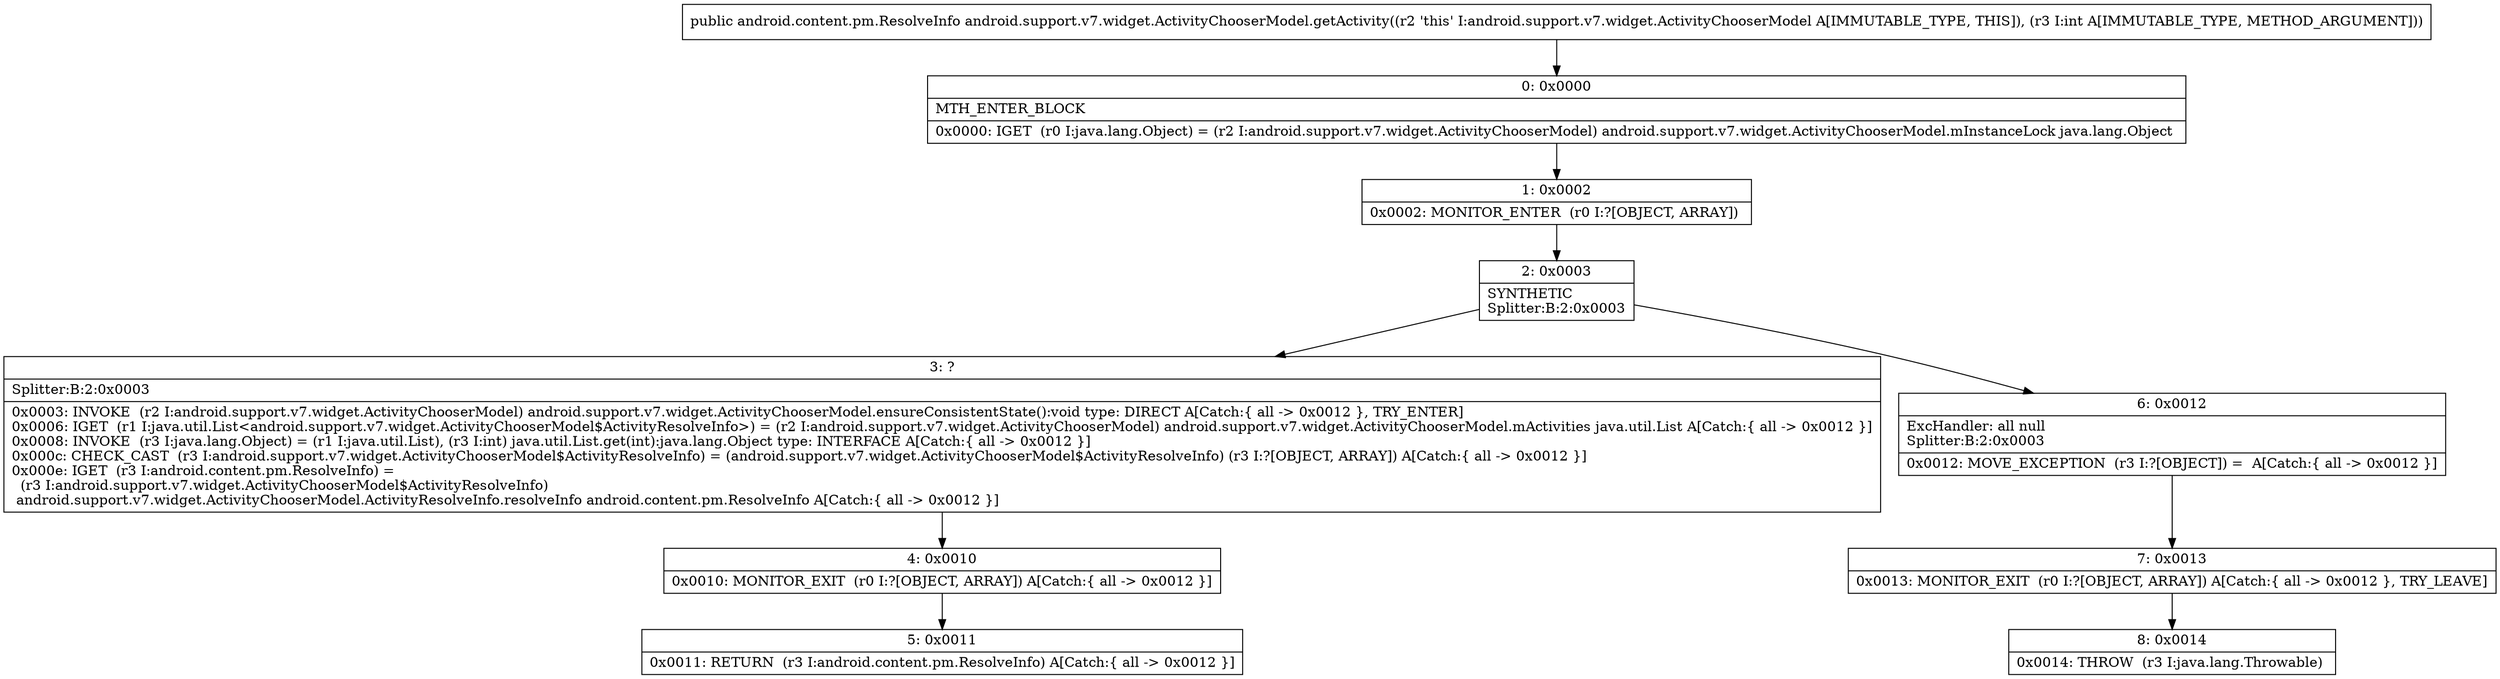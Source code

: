 digraph "CFG forandroid.support.v7.widget.ActivityChooserModel.getActivity(I)Landroid\/content\/pm\/ResolveInfo;" {
Node_0 [shape=record,label="{0\:\ 0x0000|MTH_ENTER_BLOCK\l|0x0000: IGET  (r0 I:java.lang.Object) = (r2 I:android.support.v7.widget.ActivityChooserModel) android.support.v7.widget.ActivityChooserModel.mInstanceLock java.lang.Object \l}"];
Node_1 [shape=record,label="{1\:\ 0x0002|0x0002: MONITOR_ENTER  (r0 I:?[OBJECT, ARRAY]) \l}"];
Node_2 [shape=record,label="{2\:\ 0x0003|SYNTHETIC\lSplitter:B:2:0x0003\l}"];
Node_3 [shape=record,label="{3\:\ ?|Splitter:B:2:0x0003\l|0x0003: INVOKE  (r2 I:android.support.v7.widget.ActivityChooserModel) android.support.v7.widget.ActivityChooserModel.ensureConsistentState():void type: DIRECT A[Catch:\{ all \-\> 0x0012 \}, TRY_ENTER]\l0x0006: IGET  (r1 I:java.util.List\<android.support.v7.widget.ActivityChooserModel$ActivityResolveInfo\>) = (r2 I:android.support.v7.widget.ActivityChooserModel) android.support.v7.widget.ActivityChooserModel.mActivities java.util.List A[Catch:\{ all \-\> 0x0012 \}]\l0x0008: INVOKE  (r3 I:java.lang.Object) = (r1 I:java.util.List), (r3 I:int) java.util.List.get(int):java.lang.Object type: INTERFACE A[Catch:\{ all \-\> 0x0012 \}]\l0x000c: CHECK_CAST  (r3 I:android.support.v7.widget.ActivityChooserModel$ActivityResolveInfo) = (android.support.v7.widget.ActivityChooserModel$ActivityResolveInfo) (r3 I:?[OBJECT, ARRAY]) A[Catch:\{ all \-\> 0x0012 \}]\l0x000e: IGET  (r3 I:android.content.pm.ResolveInfo) = \l  (r3 I:android.support.v7.widget.ActivityChooserModel$ActivityResolveInfo)\l android.support.v7.widget.ActivityChooserModel.ActivityResolveInfo.resolveInfo android.content.pm.ResolveInfo A[Catch:\{ all \-\> 0x0012 \}]\l}"];
Node_4 [shape=record,label="{4\:\ 0x0010|0x0010: MONITOR_EXIT  (r0 I:?[OBJECT, ARRAY]) A[Catch:\{ all \-\> 0x0012 \}]\l}"];
Node_5 [shape=record,label="{5\:\ 0x0011|0x0011: RETURN  (r3 I:android.content.pm.ResolveInfo) A[Catch:\{ all \-\> 0x0012 \}]\l}"];
Node_6 [shape=record,label="{6\:\ 0x0012|ExcHandler: all null\lSplitter:B:2:0x0003\l|0x0012: MOVE_EXCEPTION  (r3 I:?[OBJECT]) =  A[Catch:\{ all \-\> 0x0012 \}]\l}"];
Node_7 [shape=record,label="{7\:\ 0x0013|0x0013: MONITOR_EXIT  (r0 I:?[OBJECT, ARRAY]) A[Catch:\{ all \-\> 0x0012 \}, TRY_LEAVE]\l}"];
Node_8 [shape=record,label="{8\:\ 0x0014|0x0014: THROW  (r3 I:java.lang.Throwable) \l}"];
MethodNode[shape=record,label="{public android.content.pm.ResolveInfo android.support.v7.widget.ActivityChooserModel.getActivity((r2 'this' I:android.support.v7.widget.ActivityChooserModel A[IMMUTABLE_TYPE, THIS]), (r3 I:int A[IMMUTABLE_TYPE, METHOD_ARGUMENT])) }"];
MethodNode -> Node_0;
Node_0 -> Node_1;
Node_1 -> Node_2;
Node_2 -> Node_3;
Node_2 -> Node_6;
Node_3 -> Node_4;
Node_4 -> Node_5;
Node_6 -> Node_7;
Node_7 -> Node_8;
}


